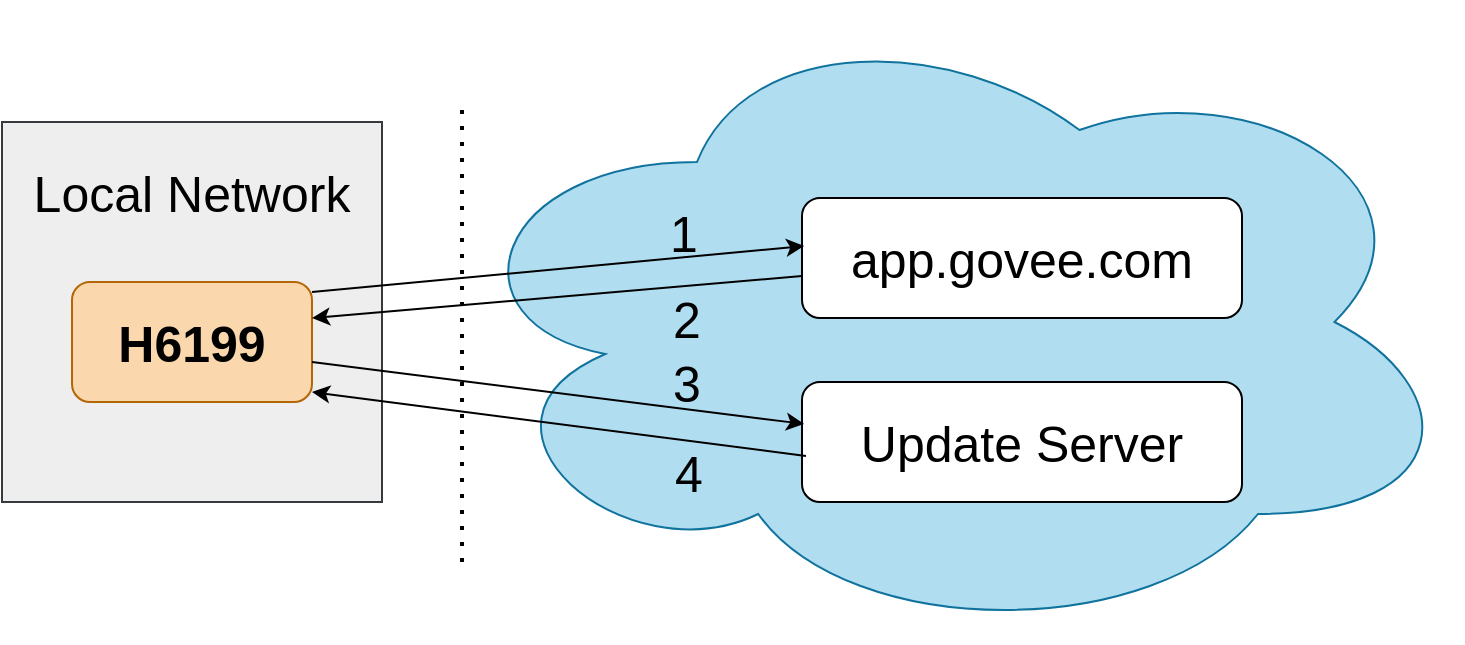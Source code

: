 <mxfile version="20.4.2" type="device"><diagram id="IEw2YATRohQmy62Re89f" name="Page-1"><mxGraphModel dx="1422" dy="762" grid="1" gridSize="10" guides="1" tooltips="1" connect="1" arrows="1" fold="1" page="1" pageScale="1" pageWidth="850" pageHeight="1100" math="0" shadow="0"><root><mxCell id="0"/><mxCell id="1" parent="0"/><mxCell id="AtCI9HGnevMW_whG_AVX-10" value="&lt;div&gt;Local Network&lt;/div&gt;&lt;br&gt;&lt;div&gt;&lt;br&gt;&lt;/div&gt;&lt;div&gt;&lt;br&gt;&lt;/div&gt;&lt;div&gt;&lt;br&gt;&lt;/div&gt;" style="rounded=0;whiteSpace=wrap;html=1;labelBackgroundColor=none;fontSize=25;labelBorderColor=none;fillColor=#eeeeee;strokeColor=#36393d;" vertex="1" parent="1"><mxGeometry x="50" y="160" width="190" height="190" as="geometry"/></mxCell><mxCell id="AtCI9HGnevMW_whG_AVX-1" value="" style="ellipse;shape=cloud;whiteSpace=wrap;html=1;fillColor=#b1ddf0;strokeColor=#10739e;" vertex="1" parent="1"><mxGeometry x="270" y="100" width="510" height="320" as="geometry"/></mxCell><mxCell id="AtCI9HGnevMW_whG_AVX-2" value="" style="endArrow=none;dashed=1;html=1;dashPattern=1 3;strokeWidth=2;rounded=0;" edge="1" parent="1"><mxGeometry width="50" height="50" relative="1" as="geometry"><mxPoint x="280" y="380" as="sourcePoint"/><mxPoint x="280" y="150" as="targetPoint"/></mxGeometry></mxCell><mxCell id="AtCI9HGnevMW_whG_AVX-6" value="app.govee.com" style="rounded=1;whiteSpace=wrap;html=1;labelBackgroundColor=#FFFFFF;fontSize=25;" vertex="1" parent="1"><mxGeometry x="450" y="198" width="220" height="60" as="geometry"/></mxCell><mxCell id="AtCI9HGnevMW_whG_AVX-7" value="" style="endArrow=classic;html=1;rounded=0;fontSize=25;exitX=1;exitY=0.25;exitDx=0;exitDy=0;entryX=0.005;entryY=0.4;entryDx=0;entryDy=0;entryPerimeter=0;" edge="1" parent="1" target="AtCI9HGnevMW_whG_AVX-6"><mxGeometry width="50" height="50" relative="1" as="geometry"><mxPoint x="205" y="245" as="sourcePoint"/><mxPoint x="450" y="203" as="targetPoint"/></mxGeometry></mxCell><mxCell id="AtCI9HGnevMW_whG_AVX-3" value="&lt;font style=&quot;font-size: 25px;&quot;&gt;&lt;b&gt;H6199&lt;/b&gt;&lt;/font&gt;" style="rounded=1;whiteSpace=wrap;html=1;fillColor=#fad7ac;strokeColor=#b46504;" vertex="1" parent="1"><mxGeometry x="85" y="240" width="120" height="60" as="geometry"/></mxCell><mxCell id="AtCI9HGnevMW_whG_AVX-8" value="" style="endArrow=classic;html=1;rounded=0;fontSize=25;entryX=1;entryY=0.75;entryDx=0;entryDy=0;exitX=0;exitY=0.65;exitDx=0;exitDy=0;exitPerimeter=0;" edge="1" parent="1" source="AtCI9HGnevMW_whG_AVX-6"><mxGeometry width="50" height="50" relative="1" as="geometry"><mxPoint x="450" y="218.662" as="sourcePoint"/><mxPoint x="205" y="258" as="targetPoint"/></mxGeometry></mxCell><mxCell id="AtCI9HGnevMW_whG_AVX-9" value="Update Server" style="rounded=1;whiteSpace=wrap;html=1;labelBackgroundColor=#FFFFFF;fontSize=25;" vertex="1" parent="1"><mxGeometry x="450" y="290" width="220" height="60" as="geometry"/></mxCell><mxCell id="AtCI9HGnevMW_whG_AVX-11" value="" style="endArrow=classic;html=1;rounded=0;fontSize=25;entryX=0.005;entryY=0.383;entryDx=0;entryDy=0;exitX=1;exitY=0.75;exitDx=0;exitDy=0;entryPerimeter=0;" edge="1" parent="1"><mxGeometry width="50" height="50" relative="1" as="geometry"><mxPoint x="205" y="280" as="sourcePoint"/><mxPoint x="451.1" y="310.98" as="targetPoint"/></mxGeometry></mxCell><mxCell id="AtCI9HGnevMW_whG_AVX-12" value="" style="endArrow=classic;html=1;rounded=0;fontSize=25;entryX=1;entryY=1;entryDx=0;entryDy=0;exitX=0.009;exitY=0.617;exitDx=0;exitDy=0;exitPerimeter=0;" edge="1" parent="1" source="AtCI9HGnevMW_whG_AVX-9"><mxGeometry width="50" height="50" relative="1" as="geometry"><mxPoint x="450" y="330" as="sourcePoint"/><mxPoint x="205" y="295" as="targetPoint"/></mxGeometry></mxCell><mxCell id="AtCI9HGnevMW_whG_AVX-13" value="&lt;div style=&quot;font-size: 25px;&quot;&gt;1&lt;/div&gt;" style="text;html=1;strokeColor=none;fillColor=none;align=center;verticalAlign=middle;whiteSpace=wrap;rounded=0;labelBackgroundColor=none;labelBorderColor=none;fontSize=25;fontStyle=0;rotation=0;" vertex="1" parent="1"><mxGeometry x="359.64" y="199.81" width="62" height="30" as="geometry"/></mxCell><mxCell id="AtCI9HGnevMW_whG_AVX-16" value="2" style="text;html=1;strokeColor=none;fillColor=none;align=center;verticalAlign=middle;whiteSpace=wrap;rounded=0;labelBackgroundColor=none;labelBorderColor=none;fontSize=25;fontStyle=0;rotation=0;" vertex="1" parent="1"><mxGeometry x="364.63" y="242.5" width="55" height="30" as="geometry"/></mxCell><mxCell id="AtCI9HGnevMW_whG_AVX-18" value="3" style="text;html=1;strokeColor=none;fillColor=none;align=center;verticalAlign=middle;whiteSpace=wrap;rounded=0;labelBackgroundColor=none;labelBorderColor=none;fontSize=25;fontStyle=0;rotation=0;" vertex="1" parent="1"><mxGeometry x="364.63" y="274.5" width="55" height="30" as="geometry"/></mxCell><mxCell id="AtCI9HGnevMW_whG_AVX-19" value="4" style="text;html=1;strokeColor=none;fillColor=none;align=center;verticalAlign=middle;whiteSpace=wrap;rounded=0;labelBackgroundColor=none;labelBorderColor=none;fontSize=25;fontStyle=0;rotation=0;" vertex="1" parent="1"><mxGeometry x="365.63" y="319.5" width="55" height="30" as="geometry"/></mxCell></root></mxGraphModel></diagram></mxfile>